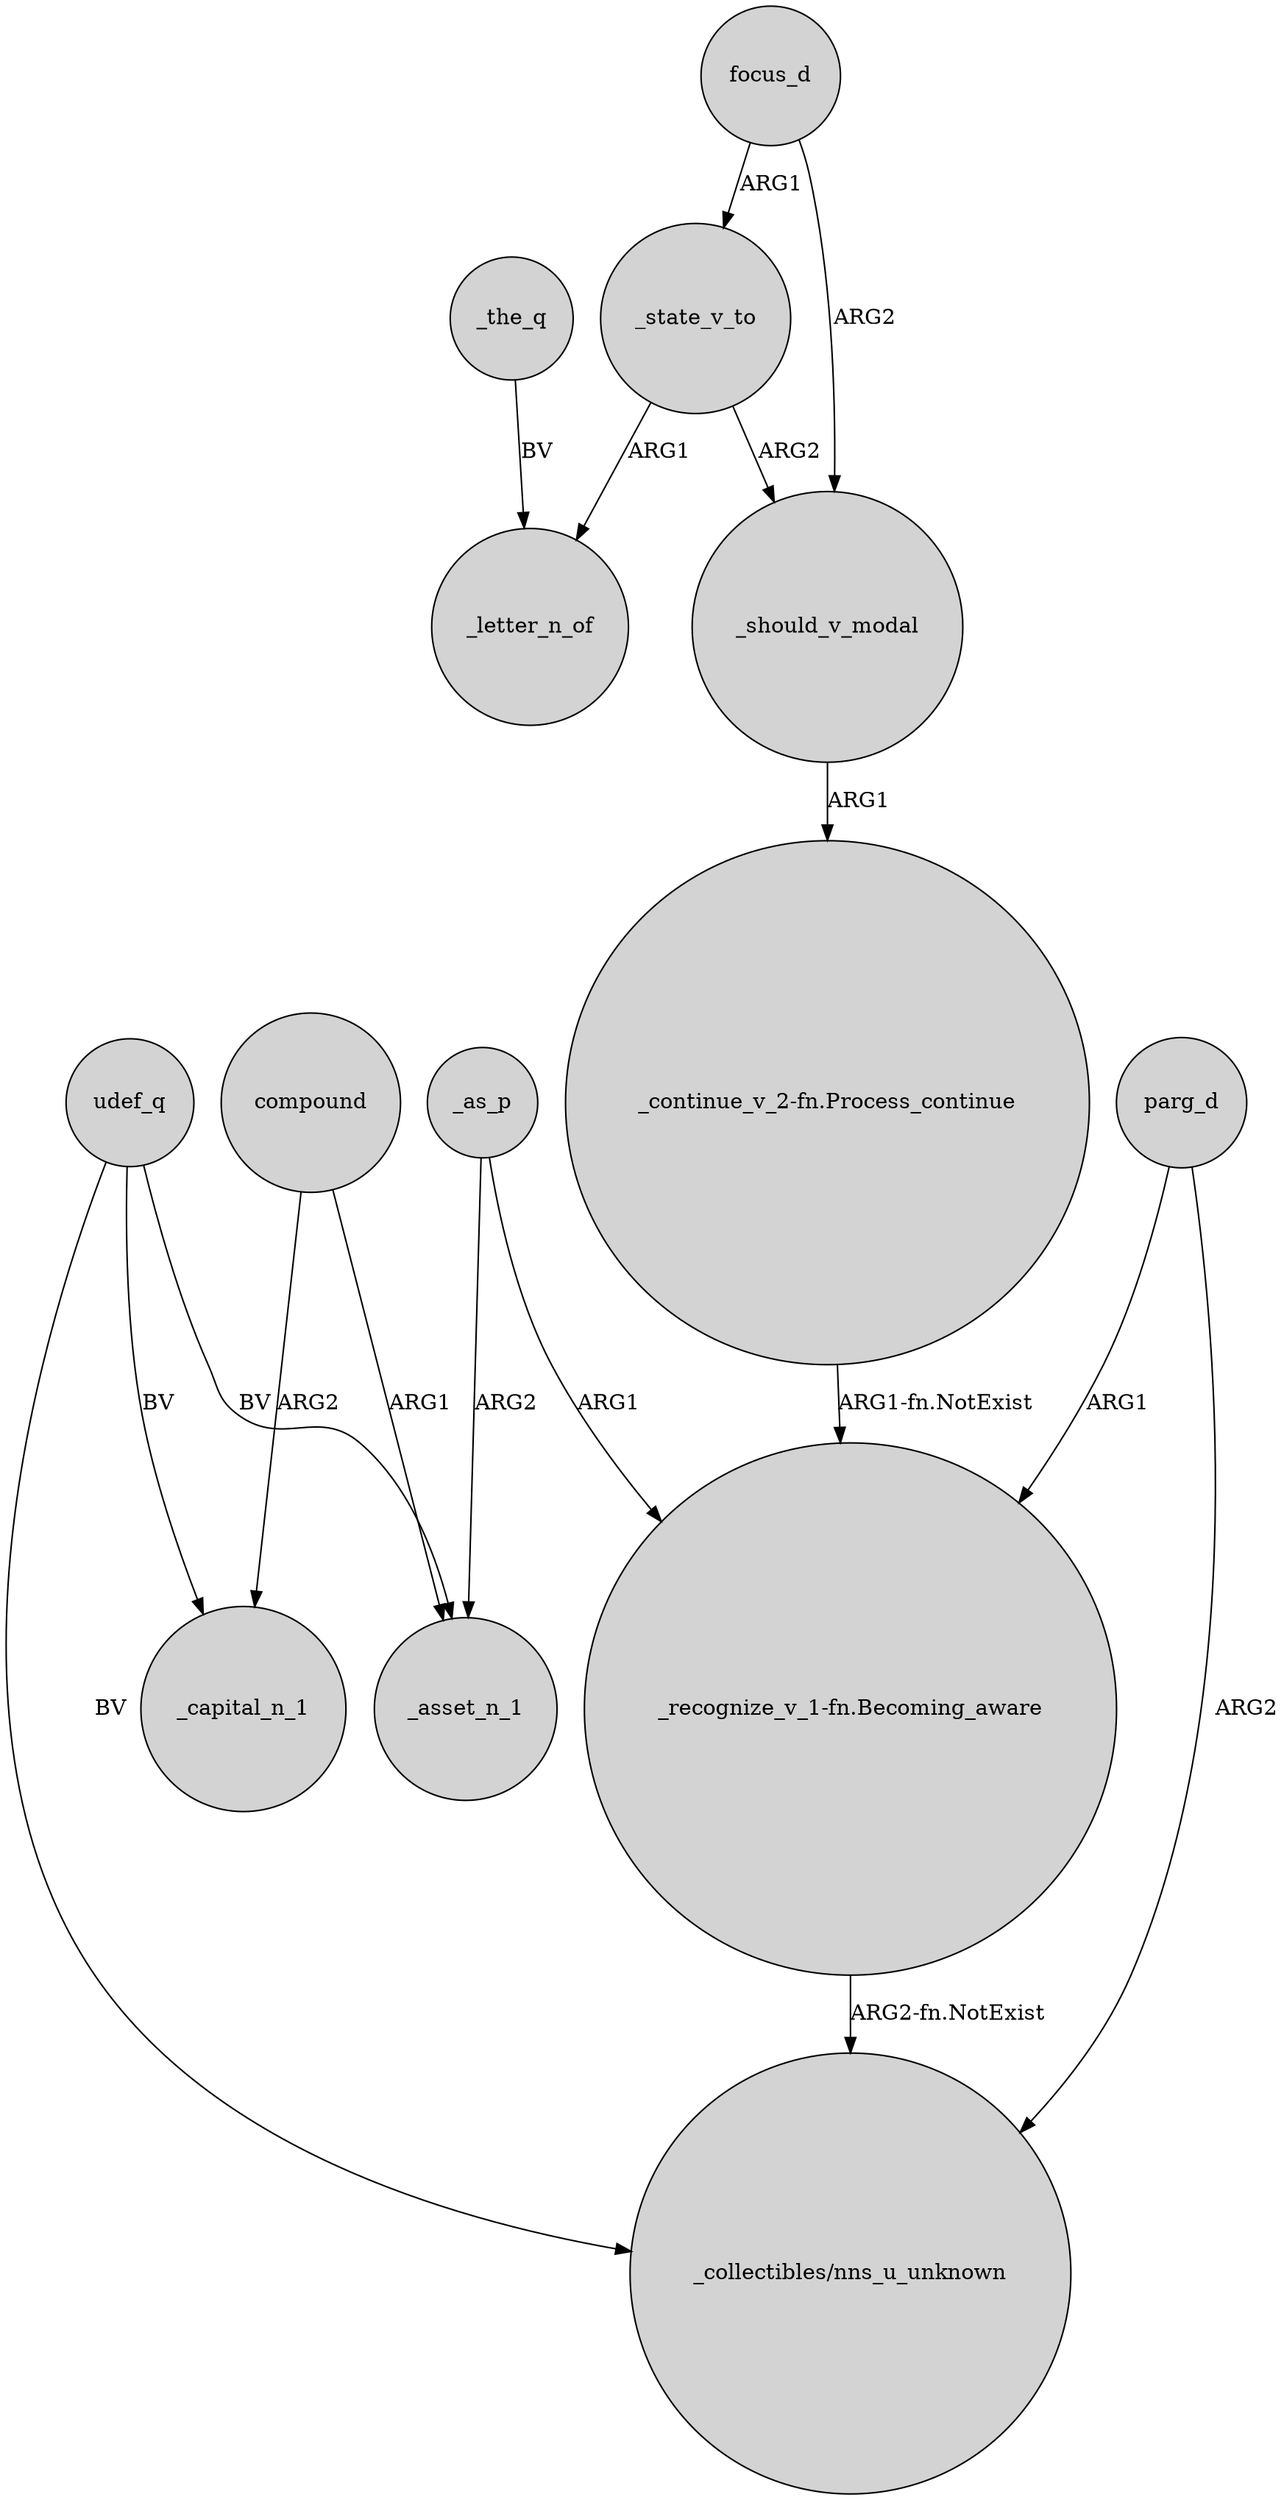 digraph {
	node [shape=circle style=filled]
	udef_q -> "_collectibles/nns_u_unknown" [label=BV]
	compound -> _asset_n_1 [label=ARG1]
	_state_v_to -> _should_v_modal [label=ARG2]
	compound -> _capital_n_1 [label=ARG2]
	_as_p -> _asset_n_1 [label=ARG2]
	_state_v_to -> _letter_n_of [label=ARG1]
	focus_d -> _state_v_to [label=ARG1]
	udef_q -> _asset_n_1 [label=BV]
	_the_q -> _letter_n_of [label=BV]
	"_recognize_v_1-fn.Becoming_aware" -> "_collectibles/nns_u_unknown" [label="ARG2-fn.NotExist"]
	parg_d -> "_recognize_v_1-fn.Becoming_aware" [label=ARG1]
	parg_d -> "_collectibles/nns_u_unknown" [label=ARG2]
	focus_d -> _should_v_modal [label=ARG2]
	_as_p -> "_recognize_v_1-fn.Becoming_aware" [label=ARG1]
	udef_q -> _capital_n_1 [label=BV]
	"_continue_v_2-fn.Process_continue" -> "_recognize_v_1-fn.Becoming_aware" [label="ARG1-fn.NotExist"]
	_should_v_modal -> "_continue_v_2-fn.Process_continue" [label=ARG1]
}
